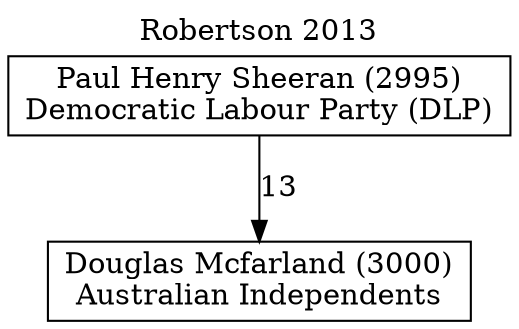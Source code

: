 // House preference flow
digraph "Douglas Mcfarland (3000)_Robertson_2013" {
	graph [label="Robertson 2013" labelloc=t mclimit=10]
	node [shape=box]
	"Douglas Mcfarland (3000)" [label="Douglas Mcfarland (3000)
Australian Independents"]
	"Paul Henry Sheeran (2995)" [label="Paul Henry Sheeran (2995)
Democratic Labour Party (DLP)"]
	"Paul Henry Sheeran (2995)" -> "Douglas Mcfarland (3000)" [label=13]
}
